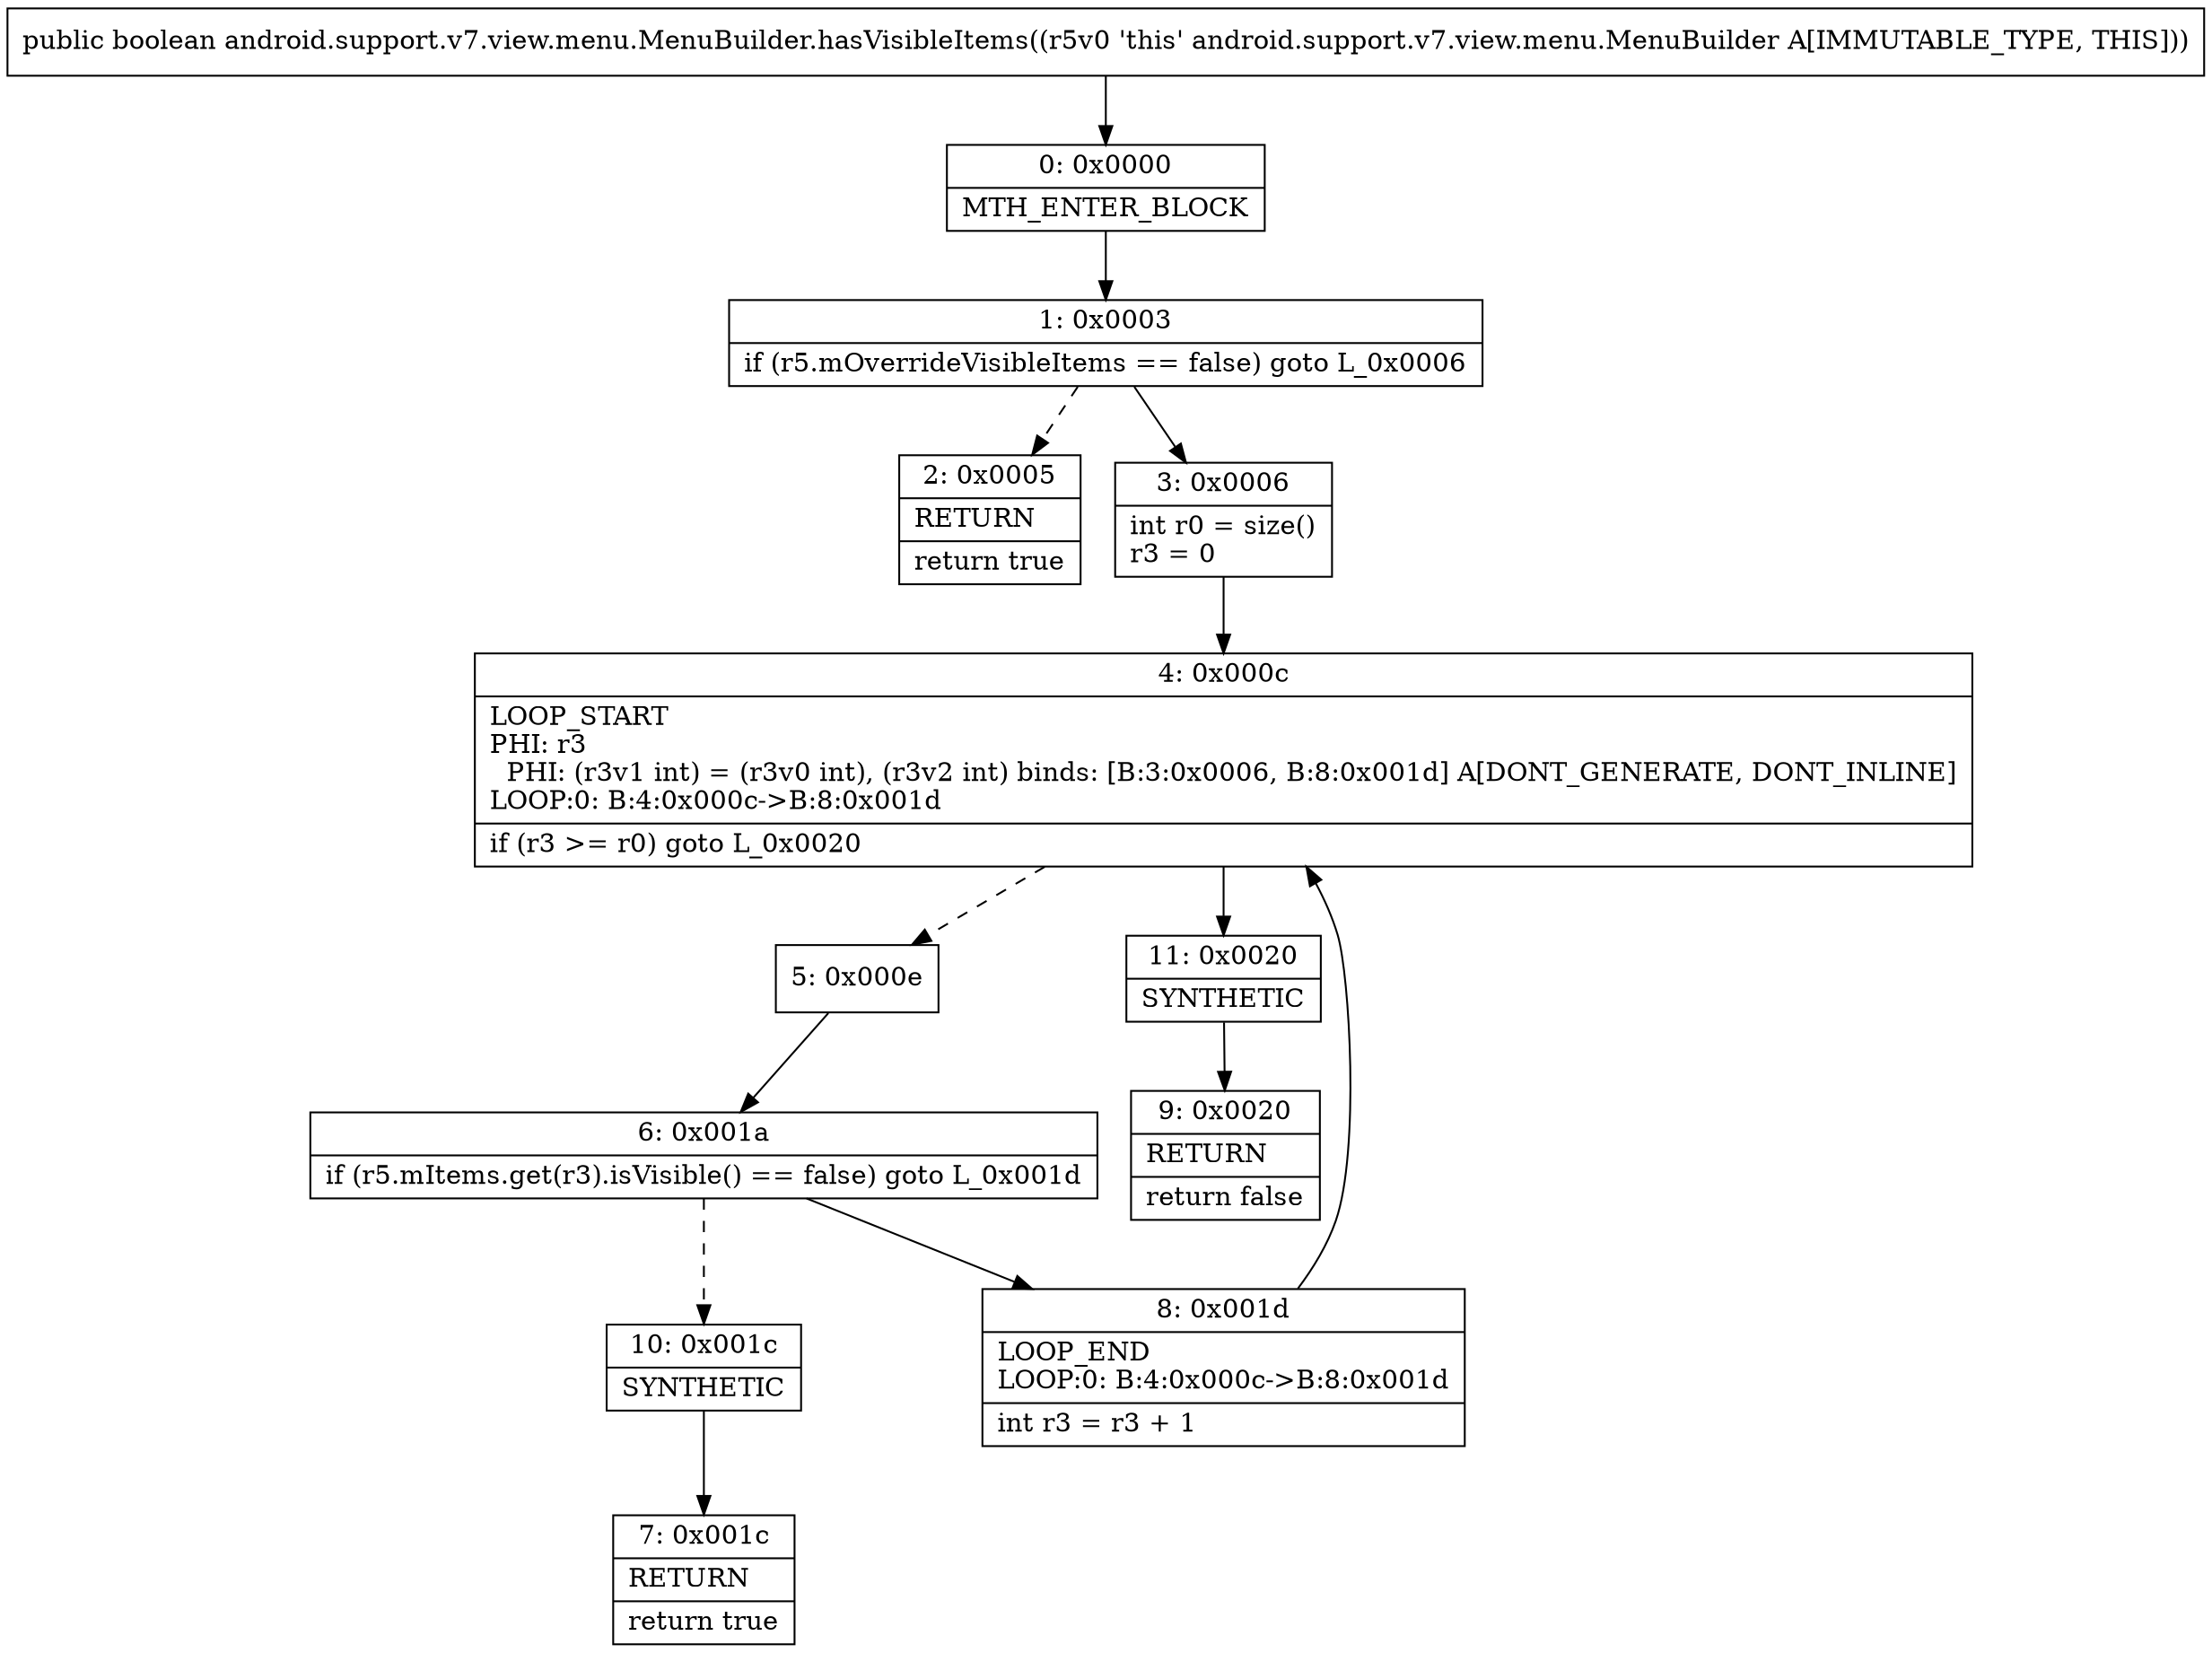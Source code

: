 digraph "CFG forandroid.support.v7.view.menu.MenuBuilder.hasVisibleItems()Z" {
Node_0 [shape=record,label="{0\:\ 0x0000|MTH_ENTER_BLOCK\l}"];
Node_1 [shape=record,label="{1\:\ 0x0003|if (r5.mOverrideVisibleItems == false) goto L_0x0006\l}"];
Node_2 [shape=record,label="{2\:\ 0x0005|RETURN\l|return true\l}"];
Node_3 [shape=record,label="{3\:\ 0x0006|int r0 = size()\lr3 = 0\l}"];
Node_4 [shape=record,label="{4\:\ 0x000c|LOOP_START\lPHI: r3 \l  PHI: (r3v1 int) = (r3v0 int), (r3v2 int) binds: [B:3:0x0006, B:8:0x001d] A[DONT_GENERATE, DONT_INLINE]\lLOOP:0: B:4:0x000c\-\>B:8:0x001d\l|if (r3 \>= r0) goto L_0x0020\l}"];
Node_5 [shape=record,label="{5\:\ 0x000e}"];
Node_6 [shape=record,label="{6\:\ 0x001a|if (r5.mItems.get(r3).isVisible() == false) goto L_0x001d\l}"];
Node_7 [shape=record,label="{7\:\ 0x001c|RETURN\l|return true\l}"];
Node_8 [shape=record,label="{8\:\ 0x001d|LOOP_END\lLOOP:0: B:4:0x000c\-\>B:8:0x001d\l|int r3 = r3 + 1\l}"];
Node_9 [shape=record,label="{9\:\ 0x0020|RETURN\l|return false\l}"];
Node_10 [shape=record,label="{10\:\ 0x001c|SYNTHETIC\l}"];
Node_11 [shape=record,label="{11\:\ 0x0020|SYNTHETIC\l}"];
MethodNode[shape=record,label="{public boolean android.support.v7.view.menu.MenuBuilder.hasVisibleItems((r5v0 'this' android.support.v7.view.menu.MenuBuilder A[IMMUTABLE_TYPE, THIS])) }"];
MethodNode -> Node_0;
Node_0 -> Node_1;
Node_1 -> Node_2[style=dashed];
Node_1 -> Node_3;
Node_3 -> Node_4;
Node_4 -> Node_5[style=dashed];
Node_4 -> Node_11;
Node_5 -> Node_6;
Node_6 -> Node_8;
Node_6 -> Node_10[style=dashed];
Node_8 -> Node_4;
Node_10 -> Node_7;
Node_11 -> Node_9;
}

